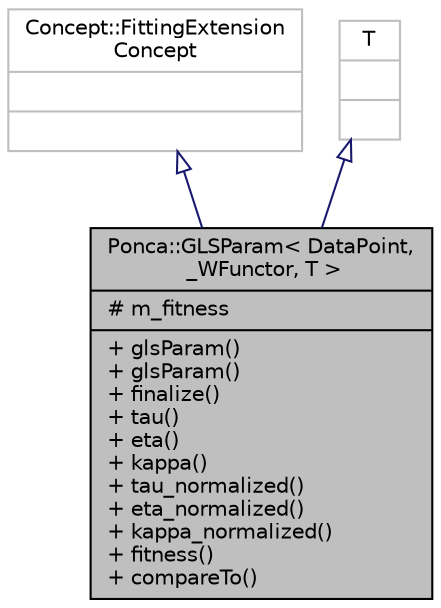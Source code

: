 digraph "Ponca::GLSParam&lt; DataPoint, _WFunctor, T &gt;"
{
 // INTERACTIVE_SVG=YES
 // LATEX_PDF_SIZE
  bgcolor="transparent";
  edge [fontname="Helvetica",fontsize="10",labelfontname="Helvetica",labelfontsize="10"];
  node [fontname="Helvetica",fontsize="10",shape=record];
  Node1 [label="{Ponca::GLSParam\< DataPoint,\l _WFunctor, T \>\n|# m_fitness\l|+ glsParam()\l+ glsParam()\l+ finalize()\l+ tau()\l+ eta()\l+ kappa()\l+ tau_normalized()\l+ eta_normalized()\l+ kappa_normalized()\l+ fitness()\l+ compareTo()\l}",height=0.2,width=0.4,color="black", fillcolor="grey75", style="filled", fontcolor="black",tooltip="Growing Least Squares reparemetrization of the OrientedSphereFit."];
  Node2 -> Node1 [dir="back",color="midnightblue",fontsize="10",style="solid",arrowtail="onormal",fontname="Helvetica"];
  Node2 [label="{Concept::FittingExtension\lConcept\n||}",height=0.2,width=0.4,color="grey75",tooltip=" "];
  Node3 -> Node1 [dir="back",color="midnightblue",fontsize="10",style="solid",arrowtail="onormal",fontname="Helvetica"];
  Node3 [label="{T\n||}",height=0.2,width=0.4,color="grey75",tooltip=" "];
}
